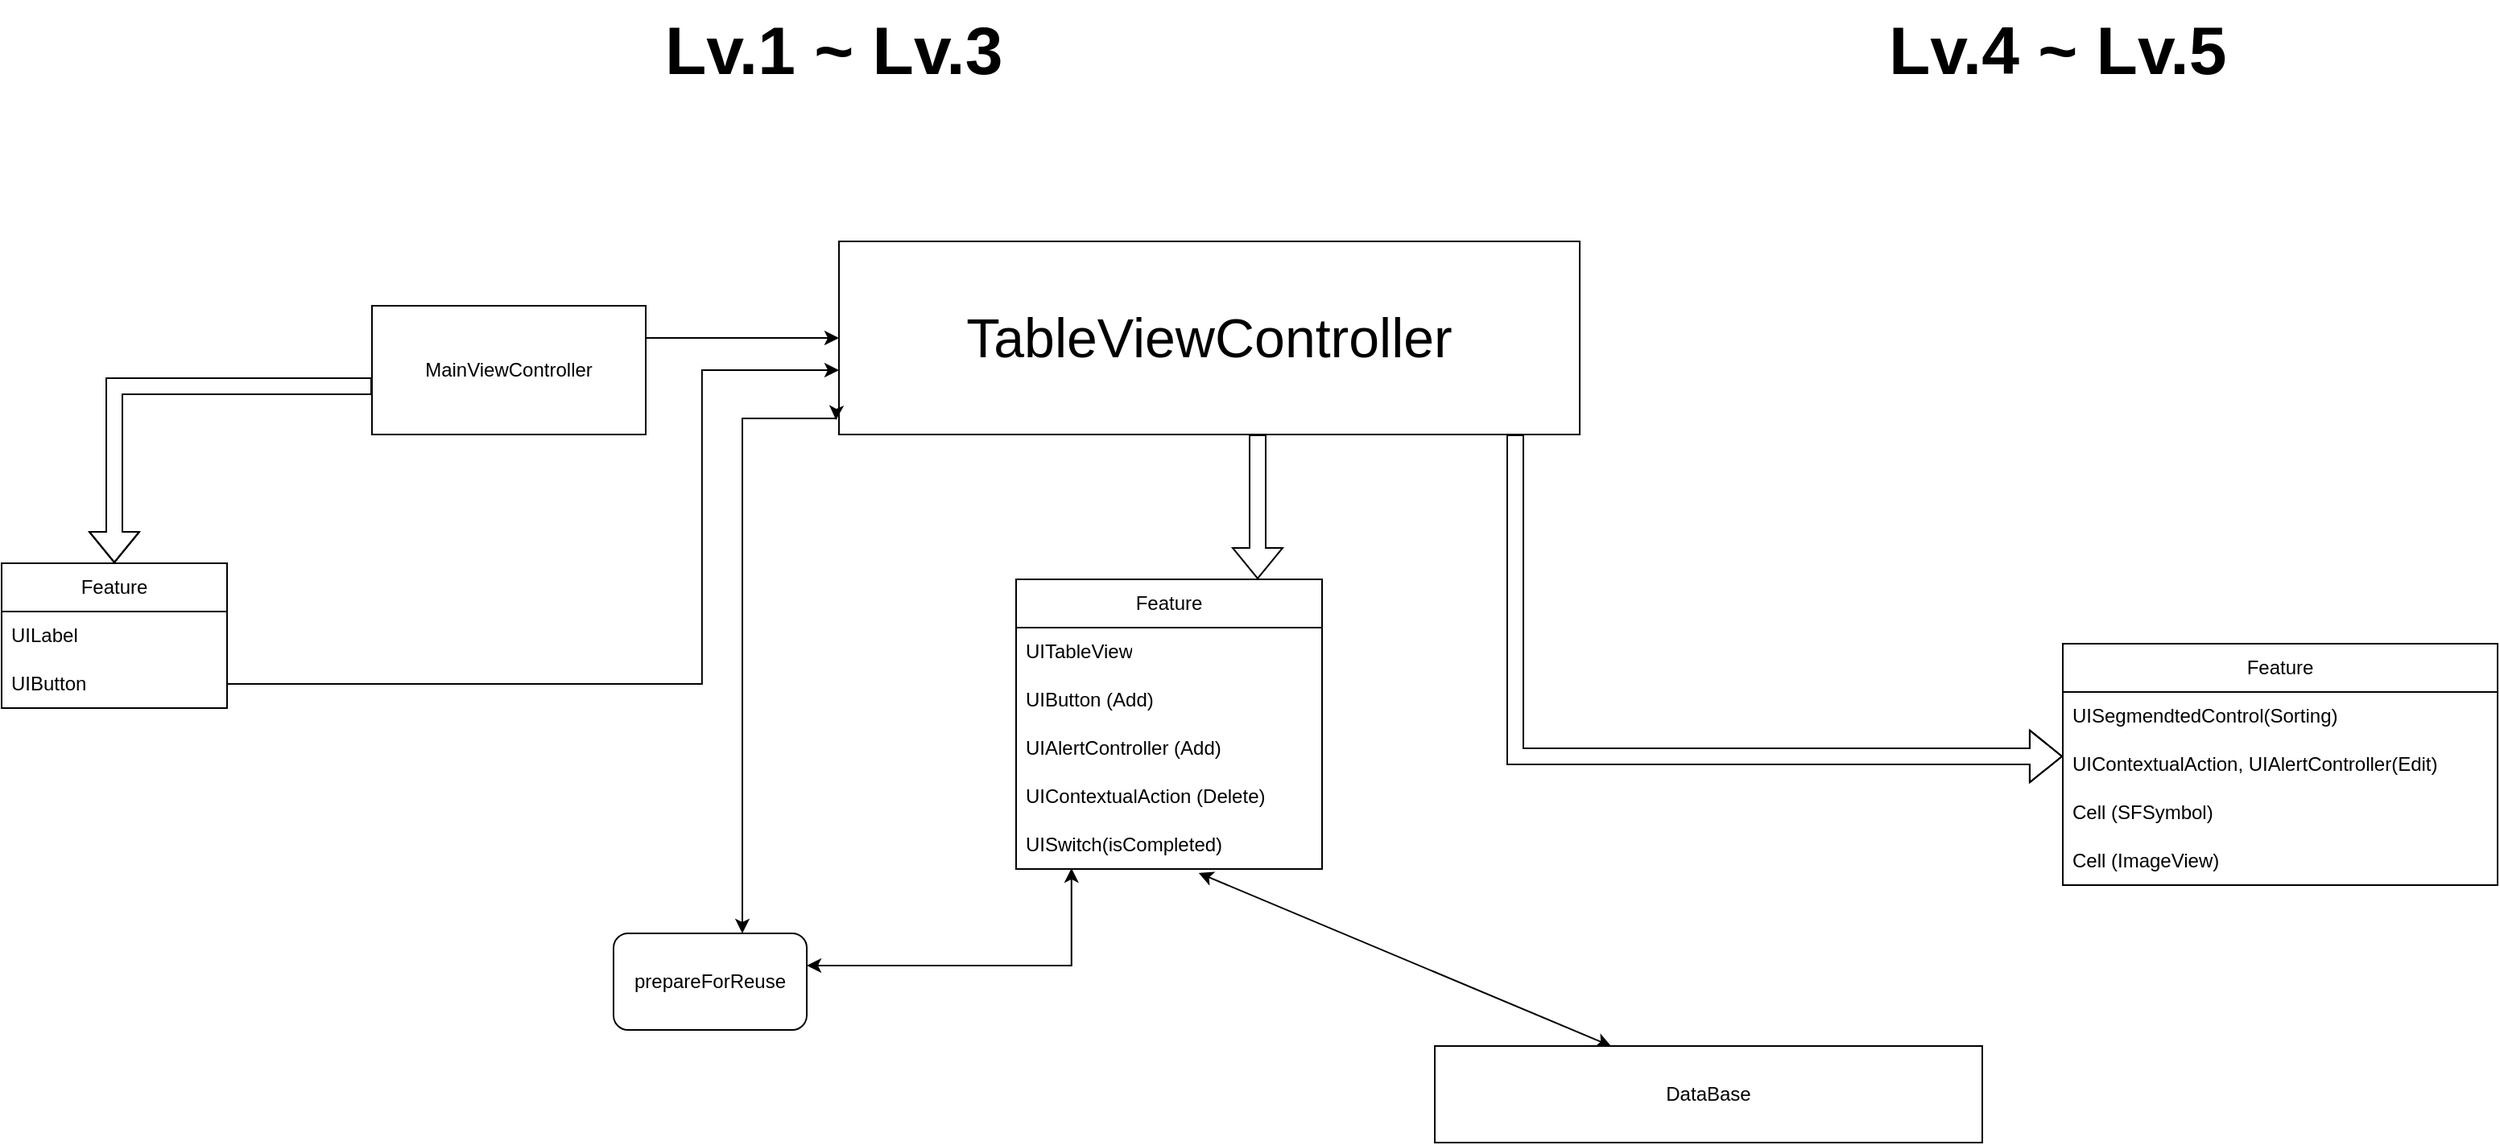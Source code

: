 <mxfile version="24.0.4" type="device">
  <diagram name="페이지-1" id="GrwD5MlL6S6xPdxeIMRi">
    <mxGraphModel dx="1452" dy="1318" grid="1" gridSize="10" guides="1" tooltips="1" connect="1" arrows="1" fold="1" page="1" pageScale="1" pageWidth="3300" pageHeight="4681" math="0" shadow="0">
      <root>
        <mxCell id="0" />
        <mxCell id="1" parent="0" />
        <mxCell id="GHMsZiSqVrP85BXOVeuB-1" value="MainViewController" style="rounded=0;whiteSpace=wrap;html=1;" parent="1" vertex="1">
          <mxGeometry x="620" y="420" width="170" height="80" as="geometry" />
        </mxCell>
        <mxCell id="GHMsZiSqVrP85BXOVeuB-3" value="TableViewController" style="rounded=0;whiteSpace=wrap;html=1;strokeWidth=1;fontSize=34;" parent="1" vertex="1">
          <mxGeometry x="910" y="380" width="460" height="120" as="geometry" />
        </mxCell>
        <mxCell id="GHMsZiSqVrP85BXOVeuB-4" value="" style="endArrow=classic;html=1;rounded=0;entryX=0;entryY=0.5;entryDx=0;entryDy=0;" parent="1" edge="1">
          <mxGeometry width="50" height="50" relative="1" as="geometry">
            <mxPoint x="790" y="440" as="sourcePoint" />
            <mxPoint x="910" y="440" as="targetPoint" />
          </mxGeometry>
        </mxCell>
        <mxCell id="GHMsZiSqVrP85BXOVeuB-6" value="" style="shape=flexArrow;endArrow=classic;html=1;rounded=0;" parent="1" edge="1">
          <mxGeometry width="50" height="50" relative="1" as="geometry">
            <mxPoint x="620" y="470" as="sourcePoint" />
            <mxPoint x="460" y="580" as="targetPoint" />
            <Array as="points">
              <mxPoint x="460" y="470" />
            </Array>
          </mxGeometry>
        </mxCell>
        <mxCell id="GHMsZiSqVrP85BXOVeuB-7" value="Feature" style="swimlane;fontStyle=0;childLayout=stackLayout;horizontal=1;startSize=30;horizontalStack=0;resizeParent=1;resizeParentMax=0;resizeLast=0;collapsible=1;marginBottom=0;whiteSpace=wrap;html=1;" parent="1" vertex="1">
          <mxGeometry x="390" y="580" width="140" height="90" as="geometry" />
        </mxCell>
        <mxCell id="GHMsZiSqVrP85BXOVeuB-8" value="UILabel" style="text;strokeColor=none;fillColor=none;align=left;verticalAlign=middle;spacingLeft=4;spacingRight=4;overflow=hidden;points=[[0,0.5],[1,0.5]];portConstraint=eastwest;rotatable=0;whiteSpace=wrap;html=1;" parent="GHMsZiSqVrP85BXOVeuB-7" vertex="1">
          <mxGeometry y="30" width="140" height="30" as="geometry" />
        </mxCell>
        <mxCell id="GHMsZiSqVrP85BXOVeuB-9" value="UIButton" style="text;strokeColor=none;fillColor=none;align=left;verticalAlign=middle;spacingLeft=4;spacingRight=4;overflow=hidden;points=[[0,0.5],[1,0.5]];portConstraint=eastwest;rotatable=0;whiteSpace=wrap;html=1;" parent="GHMsZiSqVrP85BXOVeuB-7" vertex="1">
          <mxGeometry y="60" width="140" height="30" as="geometry" />
        </mxCell>
        <mxCell id="GHMsZiSqVrP85BXOVeuB-11" value="" style="shape=flexArrow;endArrow=classic;html=1;rounded=0;" parent="1" edge="1">
          <mxGeometry width="50" height="50" relative="1" as="geometry">
            <mxPoint x="1170" y="500" as="sourcePoint" />
            <mxPoint x="1170" y="590" as="targetPoint" />
          </mxGeometry>
        </mxCell>
        <mxCell id="GHMsZiSqVrP85BXOVeuB-12" value="Feature" style="swimlane;fontStyle=0;childLayout=stackLayout;horizontal=1;startSize=30;horizontalStack=0;resizeParent=1;resizeParentMax=0;resizeLast=0;collapsible=1;marginBottom=0;whiteSpace=wrap;html=1;" parent="1" vertex="1">
          <mxGeometry x="1020" y="590" width="190" height="180" as="geometry" />
        </mxCell>
        <mxCell id="GHMsZiSqVrP85BXOVeuB-13" value="UITableView" style="text;strokeColor=none;fillColor=none;align=left;verticalAlign=middle;spacingLeft=4;spacingRight=4;overflow=hidden;points=[[0,0.5],[1,0.5]];portConstraint=eastwest;rotatable=0;whiteSpace=wrap;html=1;" parent="GHMsZiSqVrP85BXOVeuB-12" vertex="1">
          <mxGeometry y="30" width="190" height="30" as="geometry" />
        </mxCell>
        <mxCell id="GHMsZiSqVrP85BXOVeuB-14" value="UIButton (Add)" style="text;strokeColor=none;fillColor=none;align=left;verticalAlign=middle;spacingLeft=4;spacingRight=4;overflow=hidden;points=[[0,0.5],[1,0.5]];portConstraint=eastwest;rotatable=0;whiteSpace=wrap;html=1;" parent="GHMsZiSqVrP85BXOVeuB-12" vertex="1">
          <mxGeometry y="60" width="190" height="30" as="geometry" />
        </mxCell>
        <mxCell id="3Br4WpK-FsPlC4KiYZLl-1" value="UIAlertController (Add&lt;span style=&quot;background-color: initial;&quot;&gt;)&lt;/span&gt;" style="text;strokeColor=none;fillColor=none;align=left;verticalAlign=middle;spacingLeft=4;spacingRight=4;overflow=hidden;points=[[0,0.5],[1,0.5]];portConstraint=eastwest;rotatable=0;whiteSpace=wrap;html=1;" vertex="1" parent="GHMsZiSqVrP85BXOVeuB-12">
          <mxGeometry y="90" width="190" height="30" as="geometry" />
        </mxCell>
        <mxCell id="3Br4WpK-FsPlC4KiYZLl-20" value="UIContextualAction (Delete)" style="text;strokeColor=none;fillColor=none;align=left;verticalAlign=middle;spacingLeft=4;spacingRight=4;overflow=hidden;points=[[0,0.5],[1,0.5]];portConstraint=eastwest;rotatable=0;whiteSpace=wrap;html=1;" vertex="1" parent="GHMsZiSqVrP85BXOVeuB-12">
          <mxGeometry y="120" width="190" height="30" as="geometry" />
        </mxCell>
        <mxCell id="GHMsZiSqVrP85BXOVeuB-15" value="UISwitch(isCompleted)" style="text;strokeColor=none;fillColor=none;align=left;verticalAlign=middle;spacingLeft=4;spacingRight=4;overflow=hidden;points=[[0,0.5],[1,0.5]];portConstraint=eastwest;rotatable=0;whiteSpace=wrap;html=1;" parent="GHMsZiSqVrP85BXOVeuB-12" vertex="1">
          <mxGeometry y="150" width="190" height="30" as="geometry" />
        </mxCell>
        <mxCell id="3Br4WpK-FsPlC4KiYZLl-6" value="" style="endArrow=classic;html=1;rounded=0;edgeStyle=elbowEdgeStyle;entryX=-0.029;entryY=0.875;entryDx=0;entryDy=0;entryPerimeter=0;exitX=1;exitY=0.5;exitDx=0;exitDy=0;" edge="1" parent="1" source="GHMsZiSqVrP85BXOVeuB-9">
          <mxGeometry width="50" height="50" relative="1" as="geometry">
            <mxPoint x="534.93" y="620" as="sourcePoint" />
            <mxPoint x="910.0" y="460" as="targetPoint" />
            <Array as="points">
              <mxPoint x="824.93" y="600" />
              <mxPoint x="824.93" y="540" />
            </Array>
          </mxGeometry>
        </mxCell>
        <mxCell id="3Br4WpK-FsPlC4KiYZLl-7" value="" style="endArrow=classic;startArrow=classic;html=1;rounded=0;entryX=0.597;entryY=1.083;entryDx=0;entryDy=0;entryPerimeter=0;exitX=0.322;exitY=0;exitDx=0;exitDy=0;exitPerimeter=0;" edge="1" parent="1" source="3Br4WpK-FsPlC4KiYZLl-25" target="GHMsZiSqVrP85BXOVeuB-15">
          <mxGeometry width="50" height="50" relative="1" as="geometry">
            <mxPoint x="1310.56" y="875.52" as="sourcePoint" />
            <mxPoint x="1050" y="780" as="targetPoint" />
          </mxGeometry>
        </mxCell>
        <mxCell id="3Br4WpK-FsPlC4KiYZLl-8" value="&lt;h1 style=&quot;margin-top: 0px;&quot;&gt;&lt;font style=&quot;font-size: 42px;&quot;&gt;Lv.1 ~ Lv.3&lt;/font&gt;&lt;/h1&gt;" style="text;html=1;whiteSpace=wrap;overflow=hidden;rounded=0;" vertex="1" parent="1">
          <mxGeometry x="800" y="230" width="230" height="60" as="geometry" />
        </mxCell>
        <mxCell id="3Br4WpK-FsPlC4KiYZLl-10" value="prepareForReuse" style="rounded=1;whiteSpace=wrap;html=1;" vertex="1" parent="1">
          <mxGeometry x="770" y="810" width="120" height="60" as="geometry" />
        </mxCell>
        <mxCell id="3Br4WpK-FsPlC4KiYZLl-15" value="" style="endArrow=classic;startArrow=classic;html=1;rounded=0;edgeStyle=elbowEdgeStyle;elbow=vertical;exitX=0.181;exitY=0.983;exitDx=0;exitDy=0;exitPerimeter=0;" edge="1" parent="1" source="GHMsZiSqVrP85BXOVeuB-15" target="3Br4WpK-FsPlC4KiYZLl-10">
          <mxGeometry width="50" height="50" relative="1" as="geometry">
            <mxPoint x="910" y="960" as="sourcePoint" />
            <mxPoint x="830" y="890" as="targetPoint" />
            <Array as="points">
              <mxPoint x="870" y="830" />
            </Array>
          </mxGeometry>
        </mxCell>
        <mxCell id="3Br4WpK-FsPlC4KiYZLl-19" value="" style="endArrow=classic;startArrow=classic;html=1;rounded=0;edgeStyle=orthogonalEdgeStyle;entryX=-0.004;entryY=0.925;entryDx=0;entryDy=0;entryPerimeter=0;" edge="1" parent="1" target="GHMsZiSqVrP85BXOVeuB-3">
          <mxGeometry width="50" height="50" relative="1" as="geometry">
            <mxPoint x="850" y="810" as="sourcePoint" />
            <mxPoint x="860" y="490" as="targetPoint" />
            <Array as="points">
              <mxPoint x="850" y="490" />
            </Array>
          </mxGeometry>
        </mxCell>
        <mxCell id="3Br4WpK-FsPlC4KiYZLl-22" value="&lt;h1 style=&quot;margin-top: 0px;&quot;&gt;&lt;font style=&quot;font-size: 42px;&quot;&gt;Lv.4 ~ Lv.5&lt;/font&gt;&lt;/h1&gt;" style="text;html=1;whiteSpace=wrap;overflow=hidden;rounded=0;" vertex="1" parent="1">
          <mxGeometry x="1560" y="230" width="230" height="60" as="geometry" />
        </mxCell>
        <mxCell id="3Br4WpK-FsPlC4KiYZLl-25" value="DataBase" style="rounded=0;whiteSpace=wrap;html=1;" vertex="1" parent="1">
          <mxGeometry x="1280" y="880" width="340" height="60" as="geometry" />
        </mxCell>
        <mxCell id="3Br4WpK-FsPlC4KiYZLl-26" value="" style="shape=flexArrow;endArrow=classic;html=1;rounded=0;edgeStyle=orthogonalEdgeStyle;endWidth=21.333;endSize=6.347;entryX=0;entryY=0.333;entryDx=0;entryDy=0;entryPerimeter=0;" edge="1" parent="1" target="3Br4WpK-FsPlC4KiYZLl-29">
          <mxGeometry width="50" height="50" relative="1" as="geometry">
            <mxPoint x="1330" y="500" as="sourcePoint" />
            <mxPoint x="1510" y="700" as="targetPoint" />
            <Array as="points">
              <mxPoint x="1330" y="700" />
            </Array>
          </mxGeometry>
        </mxCell>
        <mxCell id="3Br4WpK-FsPlC4KiYZLl-27" value="Feature" style="swimlane;fontStyle=0;childLayout=stackLayout;horizontal=1;startSize=30;horizontalStack=0;resizeParent=1;resizeParentMax=0;resizeLast=0;collapsible=1;marginBottom=0;whiteSpace=wrap;html=1;" vertex="1" parent="1">
          <mxGeometry x="1670" y="630" width="270" height="150" as="geometry" />
        </mxCell>
        <mxCell id="3Br4WpK-FsPlC4KiYZLl-28" value="UISegmendtedControl(Sorting)" style="text;strokeColor=none;fillColor=none;align=left;verticalAlign=middle;spacingLeft=4;spacingRight=4;overflow=hidden;points=[[0,0.5],[1,0.5]];portConstraint=eastwest;rotatable=0;whiteSpace=wrap;html=1;" vertex="1" parent="3Br4WpK-FsPlC4KiYZLl-27">
          <mxGeometry y="30" width="270" height="30" as="geometry" />
        </mxCell>
        <mxCell id="3Br4WpK-FsPlC4KiYZLl-29" value="UIContextualAction, UIAlertController(Edit)" style="text;strokeColor=none;fillColor=none;align=left;verticalAlign=middle;spacingLeft=4;spacingRight=4;overflow=hidden;points=[[0,0.5],[1,0.5]];portConstraint=eastwest;rotatable=0;whiteSpace=wrap;html=1;" vertex="1" parent="3Br4WpK-FsPlC4KiYZLl-27">
          <mxGeometry y="60" width="270" height="30" as="geometry" />
        </mxCell>
        <mxCell id="3Br4WpK-FsPlC4KiYZLl-30" value="Cell (SFSymbol)" style="text;strokeColor=none;fillColor=none;align=left;verticalAlign=middle;spacingLeft=4;spacingRight=4;overflow=hidden;points=[[0,0.5],[1,0.5]];portConstraint=eastwest;rotatable=0;whiteSpace=wrap;html=1;" vertex="1" parent="3Br4WpK-FsPlC4KiYZLl-27">
          <mxGeometry y="90" width="270" height="30" as="geometry" />
        </mxCell>
        <mxCell id="3Br4WpK-FsPlC4KiYZLl-35" value="Cell (ImageView)" style="text;strokeColor=none;fillColor=none;align=left;verticalAlign=middle;spacingLeft=4;spacingRight=4;overflow=hidden;points=[[0,0.5],[1,0.5]];portConstraint=eastwest;rotatable=0;whiteSpace=wrap;html=1;" vertex="1" parent="3Br4WpK-FsPlC4KiYZLl-27">
          <mxGeometry y="120" width="270" height="30" as="geometry" />
        </mxCell>
      </root>
    </mxGraphModel>
  </diagram>
</mxfile>
